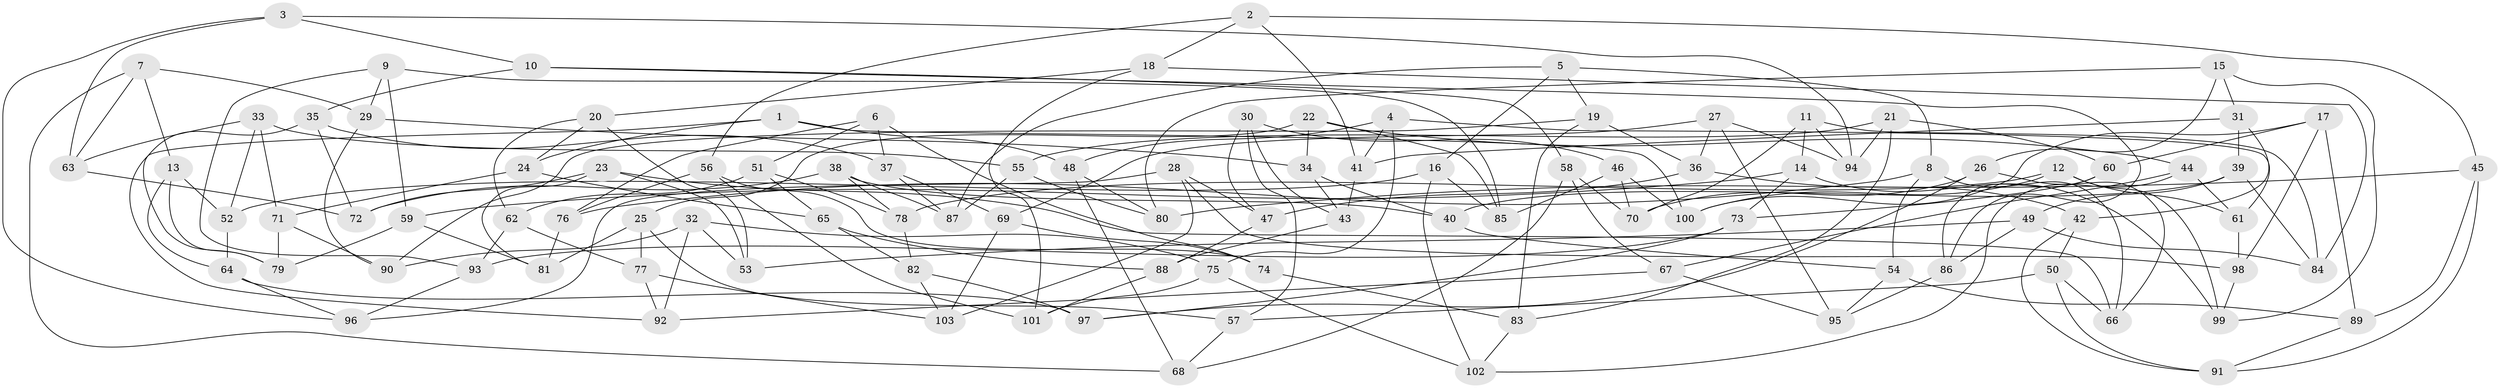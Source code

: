 // coarse degree distribution, {9: 0.016129032258064516, 4: 0.7741935483870968, 7: 0.03225806451612903, 5: 0.016129032258064516, 12: 0.016129032258064516, 11: 0.03225806451612903, 10: 0.03225806451612903, 8: 0.04838709677419355, 3: 0.03225806451612903}
// Generated by graph-tools (version 1.1) at 2025/53/03/04/25 22:53:38]
// undirected, 103 vertices, 206 edges
graph export_dot {
  node [color=gray90,style=filled];
  1;
  2;
  3;
  4;
  5;
  6;
  7;
  8;
  9;
  10;
  11;
  12;
  13;
  14;
  15;
  16;
  17;
  18;
  19;
  20;
  21;
  22;
  23;
  24;
  25;
  26;
  27;
  28;
  29;
  30;
  31;
  32;
  33;
  34;
  35;
  36;
  37;
  38;
  39;
  40;
  41;
  42;
  43;
  44;
  45;
  46;
  47;
  48;
  49;
  50;
  51;
  52;
  53;
  54;
  55;
  56;
  57;
  58;
  59;
  60;
  61;
  62;
  63;
  64;
  65;
  66;
  67;
  68;
  69;
  70;
  71;
  72;
  73;
  74;
  75;
  76;
  77;
  78;
  79;
  80;
  81;
  82;
  83;
  84;
  85;
  86;
  87;
  88;
  89;
  90;
  91;
  92;
  93;
  94;
  95;
  96;
  97;
  98;
  99;
  100;
  101;
  102;
  103;
  1 -- 24;
  1 -- 92;
  1 -- 100;
  1 -- 48;
  2 -- 56;
  2 -- 45;
  2 -- 18;
  2 -- 41;
  3 -- 10;
  3 -- 96;
  3 -- 94;
  3 -- 63;
  4 -- 41;
  4 -- 48;
  4 -- 75;
  4 -- 61;
  5 -- 87;
  5 -- 19;
  5 -- 16;
  5 -- 8;
  6 -- 76;
  6 -- 51;
  6 -- 74;
  6 -- 37;
  7 -- 68;
  7 -- 29;
  7 -- 13;
  7 -- 63;
  8 -- 76;
  8 -- 54;
  8 -- 66;
  9 -- 93;
  9 -- 59;
  9 -- 85;
  9 -- 29;
  10 -- 58;
  10 -- 35;
  10 -- 86;
  11 -- 94;
  11 -- 14;
  11 -- 70;
  11 -- 84;
  12 -- 99;
  12 -- 61;
  12 -- 100;
  12 -- 78;
  13 -- 64;
  13 -- 79;
  13 -- 52;
  14 -- 99;
  14 -- 73;
  14 -- 59;
  15 -- 80;
  15 -- 99;
  15 -- 31;
  15 -- 26;
  16 -- 102;
  16 -- 85;
  16 -- 52;
  17 -- 100;
  17 -- 60;
  17 -- 89;
  17 -- 98;
  18 -- 101;
  18 -- 20;
  18 -- 84;
  19 -- 90;
  19 -- 36;
  19 -- 83;
  20 -- 53;
  20 -- 24;
  20 -- 62;
  21 -- 94;
  21 -- 83;
  21 -- 55;
  21 -- 60;
  22 -- 44;
  22 -- 85;
  22 -- 34;
  22 -- 25;
  23 -- 72;
  23 -- 53;
  23 -- 81;
  23 -- 66;
  24 -- 65;
  24 -- 71;
  25 -- 57;
  25 -- 77;
  25 -- 81;
  26 -- 70;
  26 -- 97;
  26 -- 66;
  27 -- 36;
  27 -- 69;
  27 -- 95;
  27 -- 94;
  28 -- 98;
  28 -- 47;
  28 -- 103;
  28 -- 96;
  29 -- 34;
  29 -- 90;
  30 -- 57;
  30 -- 46;
  30 -- 43;
  30 -- 47;
  31 -- 41;
  31 -- 39;
  31 -- 42;
  32 -- 53;
  32 -- 75;
  32 -- 92;
  32 -- 90;
  33 -- 71;
  33 -- 52;
  33 -- 63;
  33 -- 55;
  34 -- 40;
  34 -- 43;
  35 -- 79;
  35 -- 72;
  35 -- 37;
  36 -- 47;
  36 -- 42;
  37 -- 69;
  37 -- 87;
  38 -- 78;
  38 -- 87;
  38 -- 72;
  38 -- 40;
  39 -- 49;
  39 -- 40;
  39 -- 84;
  40 -- 54;
  41 -- 43;
  42 -- 91;
  42 -- 50;
  43 -- 88;
  44 -- 67;
  44 -- 102;
  44 -- 61;
  45 -- 89;
  45 -- 91;
  45 -- 80;
  46 -- 100;
  46 -- 85;
  46 -- 70;
  47 -- 88;
  48 -- 80;
  48 -- 68;
  49 -- 84;
  49 -- 53;
  49 -- 86;
  50 -- 91;
  50 -- 66;
  50 -- 57;
  51 -- 62;
  51 -- 65;
  51 -- 78;
  52 -- 64;
  54 -- 89;
  54 -- 95;
  55 -- 87;
  55 -- 80;
  56 -- 101;
  56 -- 74;
  56 -- 76;
  57 -- 68;
  58 -- 70;
  58 -- 68;
  58 -- 67;
  59 -- 81;
  59 -- 79;
  60 -- 86;
  60 -- 73;
  61 -- 98;
  62 -- 77;
  62 -- 93;
  63 -- 72;
  64 -- 97;
  64 -- 96;
  65 -- 88;
  65 -- 82;
  67 -- 95;
  67 -- 92;
  69 -- 74;
  69 -- 103;
  71 -- 90;
  71 -- 79;
  73 -- 97;
  73 -- 93;
  74 -- 83;
  75 -- 102;
  75 -- 101;
  76 -- 81;
  77 -- 92;
  77 -- 103;
  78 -- 82;
  82 -- 97;
  82 -- 103;
  83 -- 102;
  86 -- 95;
  88 -- 101;
  89 -- 91;
  93 -- 96;
  98 -- 99;
}
